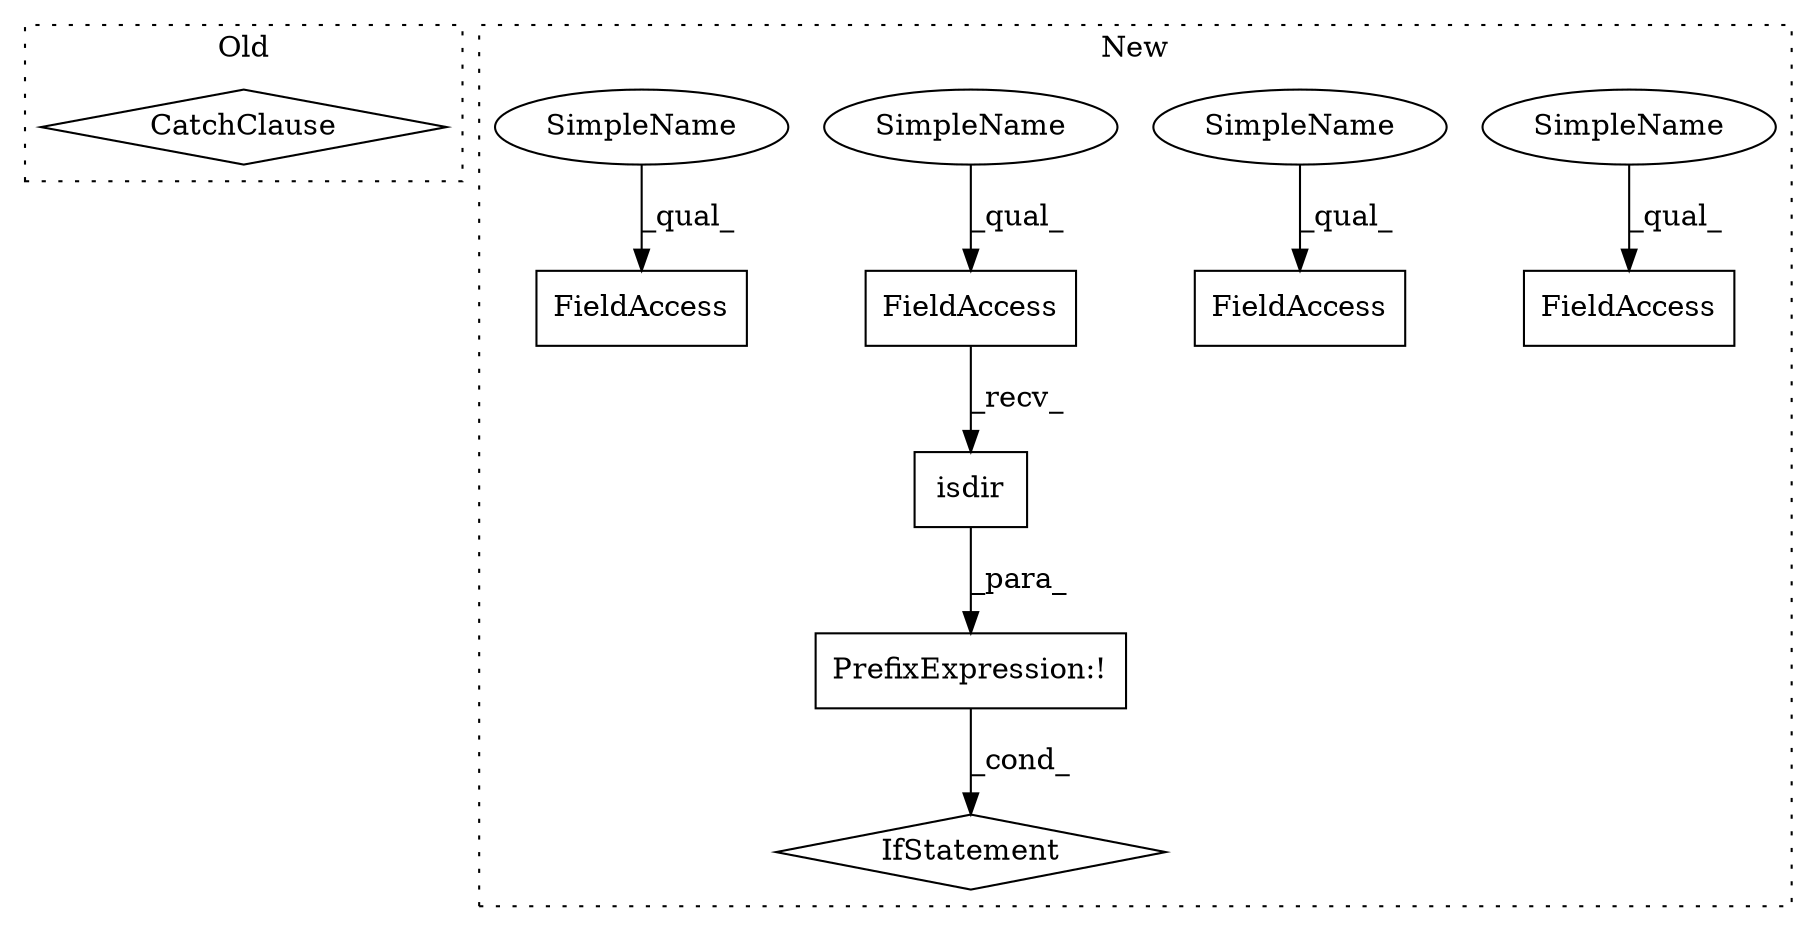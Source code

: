 digraph G {
subgraph cluster0 {
1 [label="CatchClause" a="12" s="8169,8207" l="11,2" shape="diamond"];
label = "Old";
style="dotted";
}
subgraph cluster1 {
2 [label="isdir" a="32" s="8263,8283" l="6,1" shape="box"];
3 [label="FieldAccess" a="22" s="8255" l="7" shape="box"];
4 [label="IfStatement" a="25" s="8216,8284" l="4,2" shape="diamond"];
5 [label="PrefixExpression:!" a="38" s="8254" l="1" shape="box"];
6 [label="FieldAccess" a="22" s="8159" l="7" shape="box"];
7 [label="FieldAccess" a="22" s="8220" l="7" shape="box"];
8 [label="FieldAccess" a="22" s="8125" l="7" shape="box"];
9 [label="SimpleName" a="42" s="8125" l="2" shape="ellipse"];
10 [label="SimpleName" a="42" s="8159" l="2" shape="ellipse"];
11 [label="SimpleName" a="42" s="8255" l="2" shape="ellipse"];
12 [label="SimpleName" a="42" s="8220" l="2" shape="ellipse"];
label = "New";
style="dotted";
}
2 -> 5 [label="_para_"];
3 -> 2 [label="_recv_"];
5 -> 4 [label="_cond_"];
9 -> 8 [label="_qual_"];
10 -> 6 [label="_qual_"];
11 -> 3 [label="_qual_"];
12 -> 7 [label="_qual_"];
}
